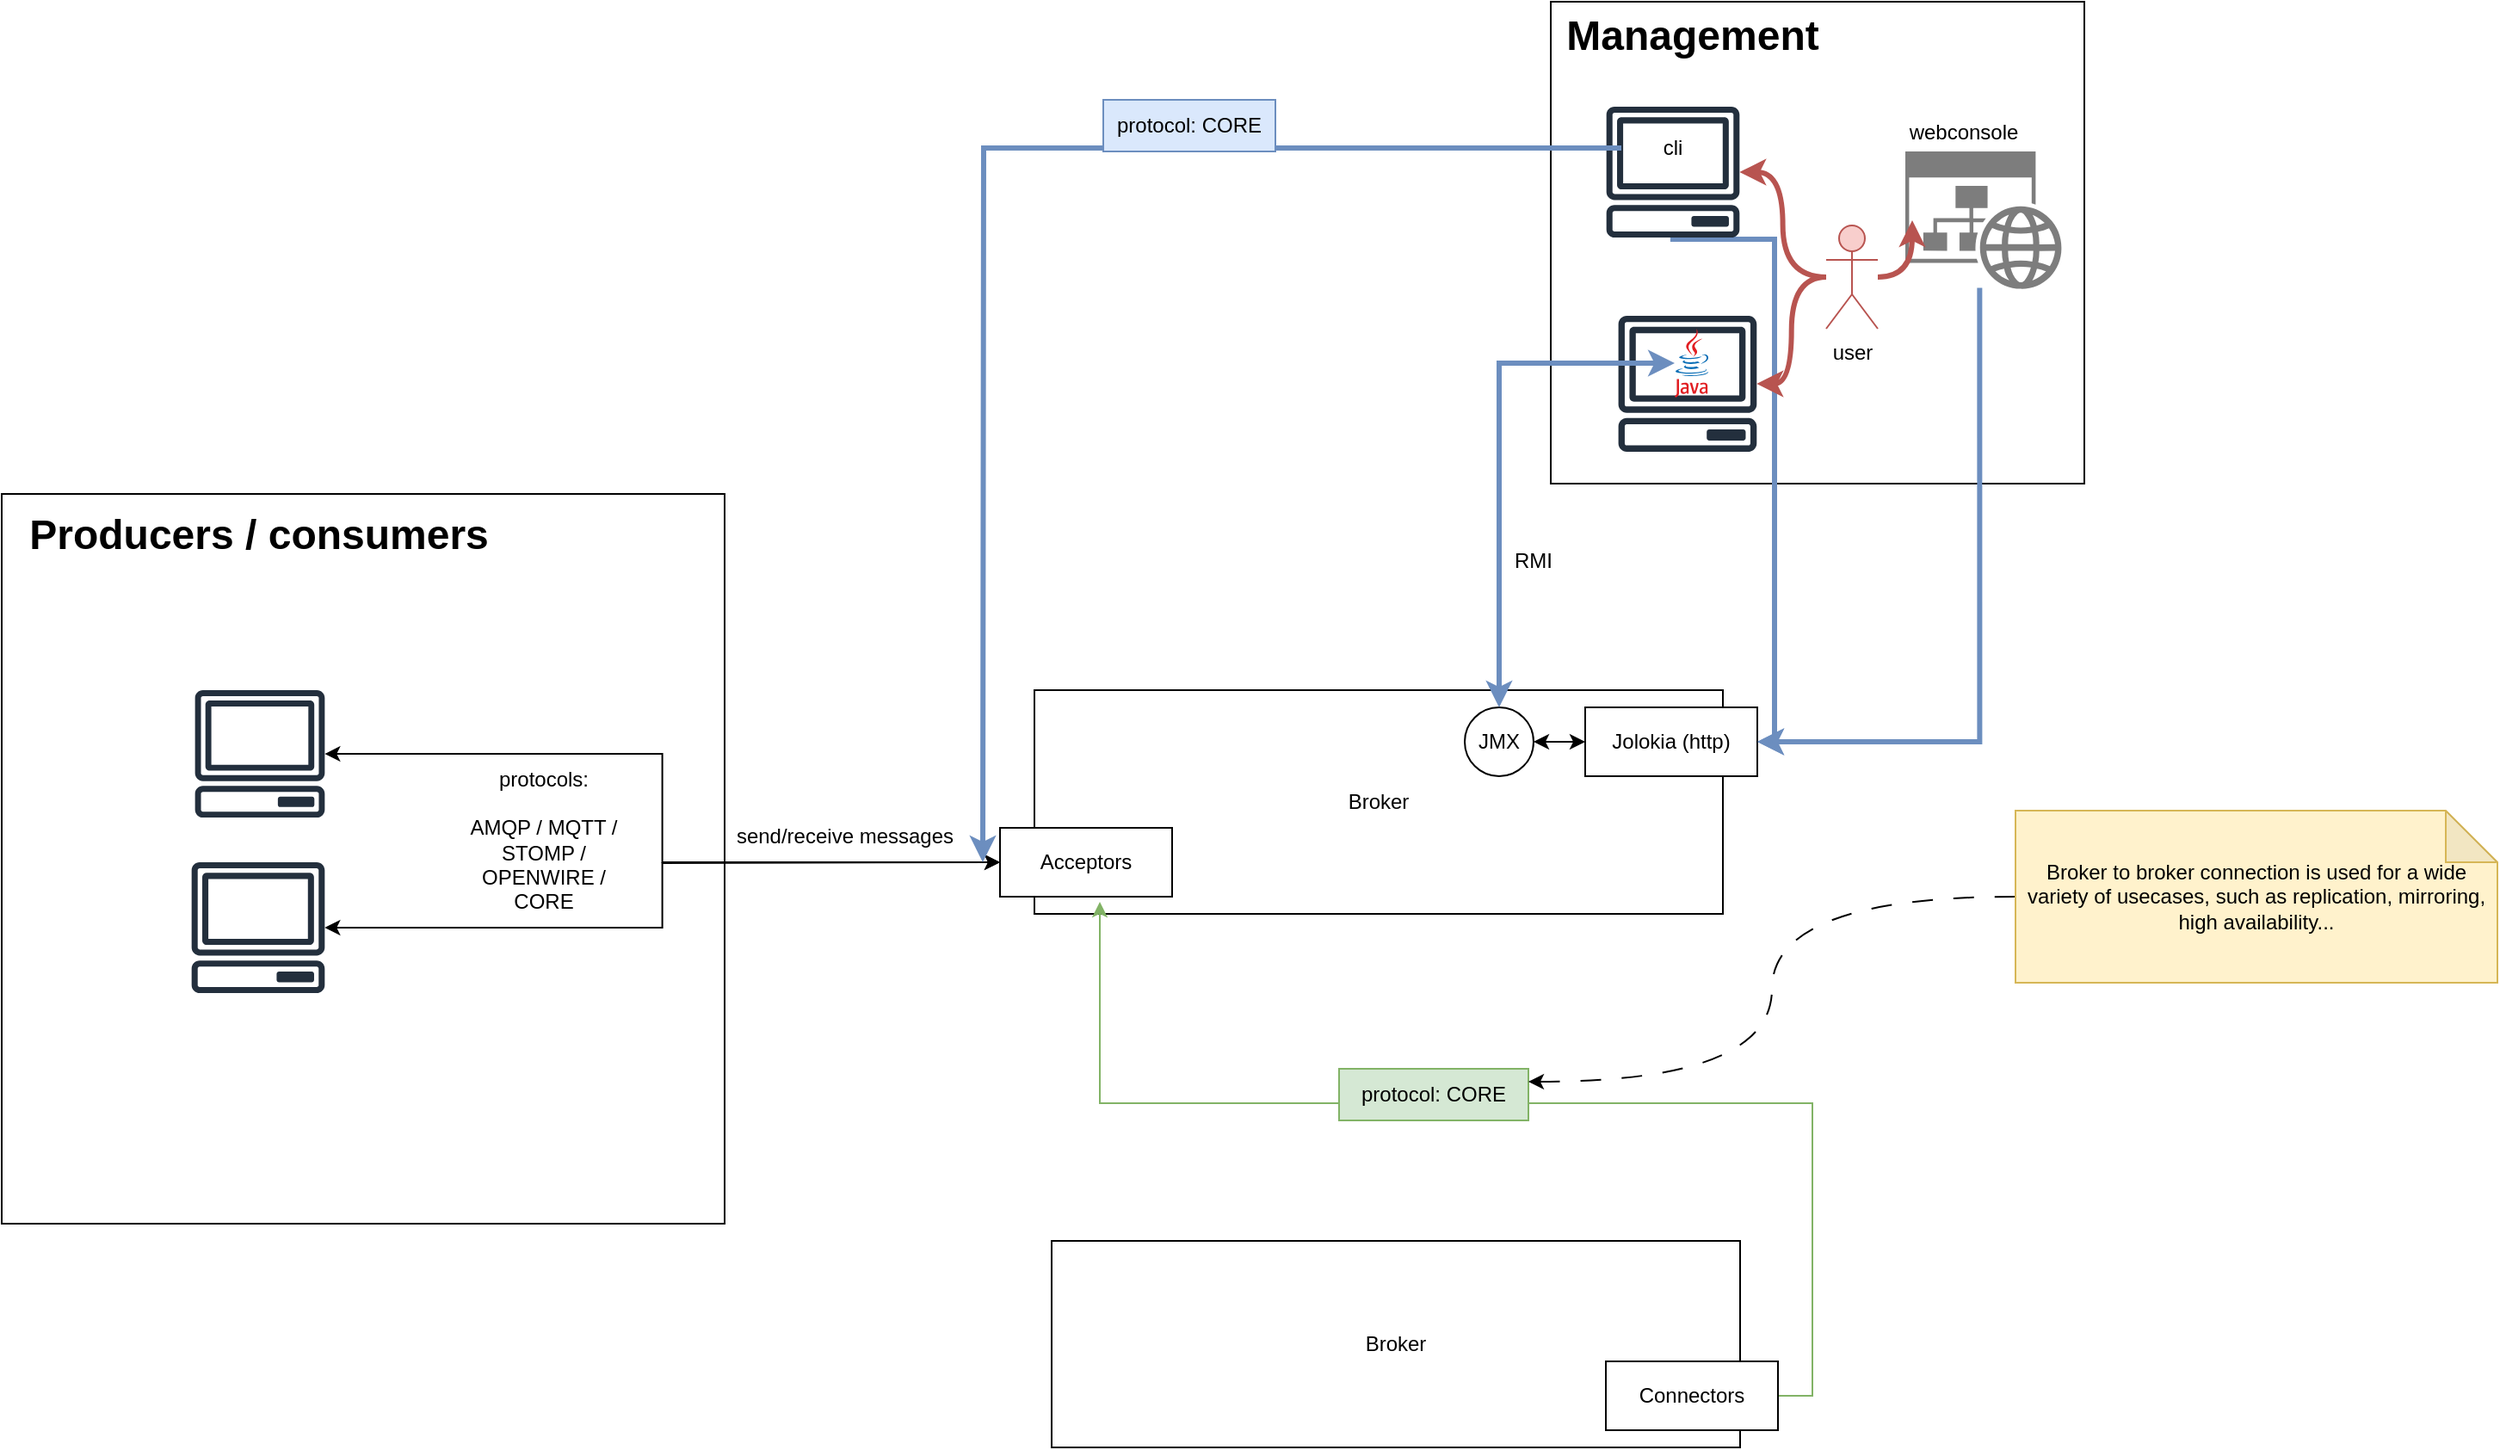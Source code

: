<mxfile version="24.7.7">
  <diagram name="Page-1" id="90a13364-a465-7bf4-72fc-28e22215d7a0">
    <mxGraphModel dx="1899" dy="1007" grid="1" gridSize="10" guides="1" tooltips="1" connect="1" arrows="1" fold="1" page="1" pageScale="1.5" pageWidth="1169" pageHeight="826" background="none" math="0" shadow="0">
      <root>
        <mxCell id="0" style=";html=1;" />
        <mxCell id="1" style=";html=1;" parent="0" />
        <mxCell id="2mRo7xvS9CaFnTbKlRw5-39" value="" style="rounded=0;whiteSpace=wrap;html=1;" parent="1" vertex="1">
          <mxGeometry x="1000" y="140" width="310" height="280" as="geometry" />
        </mxCell>
        <mxCell id="2mRo7xvS9CaFnTbKlRw5-49" value="" style="sketch=0;outlineConnect=0;fontColor=#232F3E;gradientColor=none;fillColor=#232F3D;strokeColor=none;dashed=0;verticalLabelPosition=bottom;verticalAlign=top;align=center;html=1;fontSize=12;fontStyle=0;aspect=fixed;pointerEvents=1;shape=mxgraph.aws4.client;" parent="1" vertex="1">
          <mxGeometry x="1038.95" y="322.5" width="81.05" height="78.97" as="geometry" />
        </mxCell>
        <mxCell id="2mRo7xvS9CaFnTbKlRw5-38" value="" style="rounded=0;whiteSpace=wrap;html=1;" parent="1" vertex="1">
          <mxGeometry x="100" y="426" width="420" height="424" as="geometry" />
        </mxCell>
        <mxCell id="2mRo7xvS9CaFnTbKlRw5-5" value="&lt;div&gt;Broker&lt;/div&gt;" style="whiteSpace=wrap;html=1;align=center;" parent="1" vertex="1">
          <mxGeometry x="700" y="540" width="400" height="130" as="geometry" />
        </mxCell>
        <mxCell id="2mRo7xvS9CaFnTbKlRw5-6" value="Acceptors" style="whiteSpace=wrap;html=1;align=center;" parent="1" vertex="1">
          <mxGeometry x="680" y="620" width="100" height="40" as="geometry" />
        </mxCell>
        <mxCell id="2mRo7xvS9CaFnTbKlRw5-18" style="edgeStyle=orthogonalEdgeStyle;rounded=0;orthogonalLoop=1;jettySize=auto;html=1;startArrow=classic;startFill=1;" parent="1" source="2mRo7xvS9CaFnTbKlRw5-15" edge="1">
          <mxGeometry relative="1" as="geometry">
            <mxPoint x="680" y="640" as="targetPoint" />
          </mxGeometry>
        </mxCell>
        <mxCell id="2mRo7xvS9CaFnTbKlRw5-15" value="" style="sketch=0;outlineConnect=0;fontColor=#232F3E;gradientColor=none;fillColor=#232F3D;strokeColor=none;dashed=0;verticalLabelPosition=bottom;verticalAlign=top;align=center;html=1;fontSize=12;fontStyle=0;aspect=fixed;pointerEvents=1;shape=mxgraph.aws4.client;" parent="1" vertex="1">
          <mxGeometry x="210" y="640" width="78" height="76" as="geometry" />
        </mxCell>
        <mxCell id="2mRo7xvS9CaFnTbKlRw5-17" style="edgeStyle=orthogonalEdgeStyle;rounded=0;orthogonalLoop=1;jettySize=auto;html=1;entryX=0;entryY=0.5;entryDx=0;entryDy=0;startArrow=classic;startFill=1;" parent="1" source="2mRo7xvS9CaFnTbKlRw5-16" target="2mRo7xvS9CaFnTbKlRw5-6" edge="1">
          <mxGeometry relative="1" as="geometry" />
        </mxCell>
        <mxCell id="2mRo7xvS9CaFnTbKlRw5-16" value="" style="sketch=0;outlineConnect=0;fontColor=#232F3E;gradientColor=none;fillColor=#232F3D;strokeColor=none;dashed=0;verticalLabelPosition=bottom;verticalAlign=top;align=center;html=1;fontSize=12;fontStyle=0;aspect=fixed;pointerEvents=1;shape=mxgraph.aws4.client;" parent="1" vertex="1">
          <mxGeometry x="212" y="540" width="76" height="74.05" as="geometry" />
        </mxCell>
        <mxCell id="2mRo7xvS9CaFnTbKlRw5-19" value="&lt;br&gt;protocols:&lt;br&gt;&lt;br&gt;AMQP / MQTT / STOMP /&lt;br&gt;OPENWIRE /&lt;br&gt;CORE" style="text;html=1;align=center;verticalAlign=middle;whiteSpace=wrap;rounded=0;" parent="1" vertex="1">
          <mxGeometry x="360" y="590" width="110" height="60" as="geometry" />
        </mxCell>
        <mxCell id="2mRo7xvS9CaFnTbKlRw5-20" value="send/receive messages" style="text;html=1;align=center;verticalAlign=middle;whiteSpace=wrap;rounded=0;" parent="1" vertex="1">
          <mxGeometry x="520" y="610" width="140" height="30" as="geometry" />
        </mxCell>
        <mxCell id="2mRo7xvS9CaFnTbKlRw5-22" value="Jolokia (http)" style="whiteSpace=wrap;html=1;align=center;" parent="1" vertex="1">
          <mxGeometry x="1020" y="550" width="100" height="40" as="geometry" />
        </mxCell>
        <mxCell id="2mRo7xvS9CaFnTbKlRw5-24" style="edgeStyle=orthogonalEdgeStyle;rounded=0;orthogonalLoop=1;jettySize=auto;html=1;exitX=1;exitY=0.5;exitDx=0;exitDy=0;startArrow=classic;startFill=1;" parent="1" source="2mRo7xvS9CaFnTbKlRw5-23" target="2mRo7xvS9CaFnTbKlRw5-22" edge="1">
          <mxGeometry relative="1" as="geometry" />
        </mxCell>
        <mxCell id="2mRo7xvS9CaFnTbKlRw5-23" value="JMX" style="ellipse;whiteSpace=wrap;html=1;aspect=fixed;" parent="1" vertex="1">
          <mxGeometry x="950" y="550" width="40" height="40" as="geometry" />
        </mxCell>
        <mxCell id="2mRo7xvS9CaFnTbKlRw5-43" style="edgeStyle=orthogonalEdgeStyle;rounded=0;orthogonalLoop=1;jettySize=auto;html=1;entryX=1;entryY=0.5;entryDx=0;entryDy=0;fillColor=#dae8fc;strokeColor=#6c8ebf;strokeWidth=3;" parent="1" source="2mRo7xvS9CaFnTbKlRw5-25" target="2mRo7xvS9CaFnTbKlRw5-22" edge="1">
          <mxGeometry relative="1" as="geometry">
            <Array as="points">
              <mxPoint x="1071" y="278" />
              <mxPoint x="1130" y="278" />
              <mxPoint x="1130" y="570" />
            </Array>
          </mxGeometry>
        </mxCell>
        <mxCell id="2mRo7xvS9CaFnTbKlRw5-25" value="" style="sketch=0;outlineConnect=0;fontColor=#232F3E;gradientColor=none;fillColor=#232F3D;strokeColor=none;dashed=0;verticalLabelPosition=bottom;verticalAlign=top;align=center;html=1;fontSize=12;fontStyle=0;aspect=fixed;pointerEvents=1;shape=mxgraph.aws4.client;" parent="1" vertex="1">
          <mxGeometry x="1032" y="201" width="78" height="76" as="geometry" />
        </mxCell>
        <mxCell id="2mRo7xvS9CaFnTbKlRw5-30" value="&lt;div&gt;Broker&lt;/div&gt;" style="whiteSpace=wrap;html=1;align=center;" parent="1" vertex="1">
          <mxGeometry x="710" y="860" width="400" height="120" as="geometry" />
        </mxCell>
        <mxCell id="2mRo7xvS9CaFnTbKlRw5-37" value="Producers / consumers" style="text;strokeColor=none;fillColor=none;html=1;fontSize=24;fontStyle=1;verticalAlign=middle;align=center;" parent="1" vertex="1">
          <mxGeometry x="199" y="430" width="100" height="40" as="geometry" />
        </mxCell>
        <mxCell id="2mRo7xvS9CaFnTbKlRw5-40" value="Management" style="text;strokeColor=none;fillColor=none;html=1;fontSize=24;fontStyle=1;verticalAlign=middle;align=center;" parent="1" vertex="1">
          <mxGeometry x="1032" y="140" width="100" height="40" as="geometry" />
        </mxCell>
        <mxCell id="2mRo7xvS9CaFnTbKlRw5-42" style="edgeStyle=orthogonalEdgeStyle;rounded=0;orthogonalLoop=1;jettySize=auto;html=1;entryX=1;entryY=0.5;entryDx=0;entryDy=0;exitX=0.475;exitY=0.99;exitDx=0;exitDy=0;exitPerimeter=0;fillColor=#dae8fc;strokeColor=#6c8ebf;strokeWidth=3;" parent="1" source="2mRo7xvS9CaFnTbKlRw5-41" target="2mRo7xvS9CaFnTbKlRw5-22" edge="1">
          <mxGeometry relative="1" as="geometry">
            <Array as="points">
              <mxPoint x="1249" y="570" />
            </Array>
          </mxGeometry>
        </mxCell>
        <mxCell id="2mRo7xvS9CaFnTbKlRw5-41" value="" style="sketch=0;aspect=fixed;pointerEvents=1;shadow=0;dashed=0;html=1;strokeColor=none;labelPosition=center;verticalLabelPosition=bottom;verticalAlign=top;align=center;shape=mxgraph.mscae.enterprise.website_generic;fillColor=#7D7D7D;" parent="1" vertex="1">
          <mxGeometry x="1206" y="227" width="90.91" height="80" as="geometry" />
        </mxCell>
        <mxCell id="2mRo7xvS9CaFnTbKlRw5-44" value="webconsole" style="text;html=1;align=center;verticalAlign=middle;whiteSpace=wrap;rounded=0;" parent="1" vertex="1">
          <mxGeometry x="1210" y="201" width="60" height="30" as="geometry" />
        </mxCell>
        <mxCell id="_pwtZZ6HhOfHTfCX77mX-4" style="edgeStyle=orthogonalEdgeStyle;rounded=0;orthogonalLoop=1;jettySize=auto;html=1;fillColor=#dae8fc;strokeColor=#6c8ebf;strokeWidth=3;" edge="1" parent="1" source="2mRo7xvS9CaFnTbKlRw5-46">
          <mxGeometry relative="1" as="geometry">
            <mxPoint x="670" y="640" as="targetPoint" />
          </mxGeometry>
        </mxCell>
        <mxCell id="2mRo7xvS9CaFnTbKlRw5-46" value="cli" style="text;html=1;align=center;verticalAlign=middle;whiteSpace=wrap;rounded=0;" parent="1" vertex="1">
          <mxGeometry x="1041" y="210" width="60" height="30" as="geometry" />
        </mxCell>
        <mxCell id="2mRo7xvS9CaFnTbKlRw5-48" style="edgeStyle=orthogonalEdgeStyle;rounded=0;orthogonalLoop=1;jettySize=auto;html=1;startArrow=classic;startFill=1;fillColor=#dae8fc;strokeColor=#6c8ebf;strokeWidth=3;" parent="1" source="2mRo7xvS9CaFnTbKlRw5-47" target="2mRo7xvS9CaFnTbKlRw5-23" edge="1">
          <mxGeometry relative="1" as="geometry" />
        </mxCell>
        <mxCell id="2mRo7xvS9CaFnTbKlRw5-47" value="" style="dashed=0;outlineConnect=0;html=1;align=center;labelPosition=center;verticalLabelPosition=bottom;verticalAlign=top;shape=mxgraph.weblogos.java" parent="1" vertex="1">
          <mxGeometry x="1072" y="330" width="20" height="40" as="geometry" />
        </mxCell>
        <mxCell id="2mRo7xvS9CaFnTbKlRw5-50" value="RMI" style="text;html=1;align=center;verticalAlign=middle;whiteSpace=wrap;rounded=0;" parent="1" vertex="1">
          <mxGeometry x="960" y="450" width="60" height="30" as="geometry" />
        </mxCell>
        <mxCell id="_pwtZZ6HhOfHTfCX77mX-2" style="edgeStyle=orthogonalEdgeStyle;rounded=0;orthogonalLoop=1;jettySize=auto;html=1;entryX=0.58;entryY=1.075;entryDx=0;entryDy=0;entryPerimeter=0;exitX=1;exitY=0.5;exitDx=0;exitDy=0;fillColor=#d5e8d4;strokeColor=#82b366;" edge="1" parent="1" source="2mRo7xvS9CaFnTbKlRw5-8" target="2mRo7xvS9CaFnTbKlRw5-6">
          <mxGeometry relative="1" as="geometry">
            <Array as="points">
              <mxPoint x="1152" y="950" />
              <mxPoint x="1152" y="780" />
              <mxPoint x="738" y="780" />
            </Array>
          </mxGeometry>
        </mxCell>
        <mxCell id="2mRo7xvS9CaFnTbKlRw5-8" value="Connectors" style="whiteSpace=wrap;html=1;align=center;" parent="1" vertex="1">
          <mxGeometry x="1032" y="930" width="100" height="40" as="geometry" />
        </mxCell>
        <mxCell id="_pwtZZ6HhOfHTfCX77mX-3" value="protocol: CORE" style="text;html=1;align=center;verticalAlign=middle;whiteSpace=wrap;rounded=0;fillColor=#d5e8d4;strokeColor=#82b366;" vertex="1" parent="1">
          <mxGeometry x="877" y="760" width="110" height="30" as="geometry" />
        </mxCell>
        <mxCell id="_pwtZZ6HhOfHTfCX77mX-7" value="protocol: CORE" style="text;html=1;align=center;verticalAlign=middle;whiteSpace=wrap;rounded=0;fillColor=#dae8fc;strokeColor=#6c8ebf;" vertex="1" parent="1">
          <mxGeometry x="740" y="197" width="100" height="30" as="geometry" />
        </mxCell>
        <mxCell id="_pwtZZ6HhOfHTfCX77mX-9" style="edgeStyle=orthogonalEdgeStyle;rounded=0;orthogonalLoop=1;jettySize=auto;html=1;elbow=vertical;curved=1;fillColor=#f8cecc;strokeColor=#b85450;strokeWidth=3;" edge="1" parent="1" source="_pwtZZ6HhOfHTfCX77mX-8" target="2mRo7xvS9CaFnTbKlRw5-25">
          <mxGeometry relative="1" as="geometry" />
        </mxCell>
        <mxCell id="_pwtZZ6HhOfHTfCX77mX-10" style="edgeStyle=orthogonalEdgeStyle;rounded=0;orthogonalLoop=1;jettySize=auto;html=1;curved=1;fillColor=#f8cecc;strokeColor=#b85450;strokeWidth=3;" edge="1" parent="1" source="_pwtZZ6HhOfHTfCX77mX-8" target="2mRo7xvS9CaFnTbKlRw5-41">
          <mxGeometry relative="1" as="geometry" />
        </mxCell>
        <mxCell id="_pwtZZ6HhOfHTfCX77mX-11" style="edgeStyle=orthogonalEdgeStyle;rounded=0;orthogonalLoop=1;jettySize=auto;html=1;curved=1;fillColor=#f8cecc;strokeColor=#b85450;strokeWidth=3;" edge="1" parent="1" source="_pwtZZ6HhOfHTfCX77mX-8" target="2mRo7xvS9CaFnTbKlRw5-49">
          <mxGeometry relative="1" as="geometry" />
        </mxCell>
        <mxCell id="_pwtZZ6HhOfHTfCX77mX-8" value="user" style="shape=umlActor;verticalLabelPosition=bottom;verticalAlign=top;html=1;outlineConnect=0;fillColor=#f8cecc;strokeColor=#b85450;" vertex="1" parent="1">
          <mxGeometry x="1160" y="270" width="30" height="60" as="geometry" />
        </mxCell>
        <mxCell id="_pwtZZ6HhOfHTfCX77mX-13" style="edgeStyle=orthogonalEdgeStyle;rounded=0;orthogonalLoop=1;jettySize=auto;html=1;entryX=1;entryY=0.25;entryDx=0;entryDy=0;curved=1;dashed=1;dashPattern=12 12;" edge="1" parent="1" source="_pwtZZ6HhOfHTfCX77mX-12" target="_pwtZZ6HhOfHTfCX77mX-3">
          <mxGeometry relative="1" as="geometry" />
        </mxCell>
        <mxCell id="_pwtZZ6HhOfHTfCX77mX-12" value="Broker to broker connection is used for a wide variety of usecases, such as replication, mirroring, high availability..." style="shape=note;whiteSpace=wrap;html=1;backgroundOutline=1;darkOpacity=0.05;fillColor=#fff2cc;strokeColor=#d6b656;" vertex="1" parent="1">
          <mxGeometry x="1270" y="610" width="280" height="100" as="geometry" />
        </mxCell>
      </root>
    </mxGraphModel>
  </diagram>
</mxfile>
